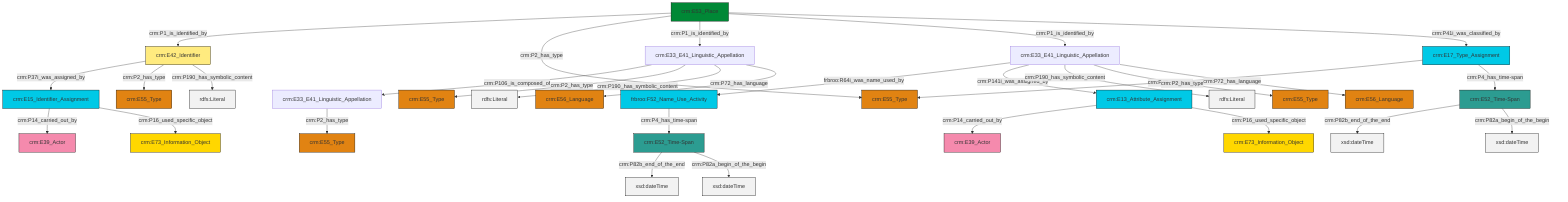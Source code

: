 graph TD
classDef Literal fill:#f2f2f2,stroke:#000000;
classDef CRM_Entity fill:#FFFFFF,stroke:#000000;
classDef Temporal_Entity fill:#00C9E6, stroke:#000000;
classDef Type fill:#E18312, stroke:#000000;
classDef Time-Span fill:#2C9C91, stroke:#000000;
classDef Appellation fill:#FFEB7F, stroke:#000000;
classDef Place fill:#008836, stroke:#000000;
classDef Persistent_Item fill:#B266B2, stroke:#000000;
classDef Conceptual_Object fill:#FFD700, stroke:#000000;
classDef Physical_Thing fill:#D2B48C, stroke:#000000;
classDef Actor fill:#f58aad, stroke:#000000;
classDef PC_Classes fill:#4ce600, stroke:#000000;
classDef Multi fill:#cccccc,stroke:#000000;

0["crm:E33_E41_Linguistic_Appellation"]:::Default -->|frbroo:R64i_was_name_used_by| 1["frbroo:F52_Name_Use_Activity"]:::Temporal_Entity
6["crm:E42_Identifier"]:::Appellation -->|crm:P37i_was_assigned_by| 7["crm:E15_Identifier_Assignment"]:::Temporal_Entity
8["crm:E33_E41_Linguistic_Appellation"]:::Default -->|crm:P106_is_composed_of| 9["crm:E33_E41_Linguistic_Appellation"]:::Default
11["crm:E52_Time-Span"]:::Time-Span -->|crm:P82b_end_of_the_end| 16[xsd:dateTime]:::Literal
21["crm:E53_Place"]:::Place -->|crm:P1_is_identified_by| 6["crm:E42_Identifier"]:::Appellation
4["crm:E17_Type_Assignment"]:::Temporal_Entity -->|crm:P42_assigned| 24["crm:E55_Type"]:::Type
8["crm:E33_E41_Linguistic_Appellation"]:::Default -->|crm:P2_has_type| 17["crm:E55_Type"]:::Type
0["crm:E33_E41_Linguistic_Appellation"]:::Default -->|crm:P141i_was_assigned_by| 19["crm:E13_Attribute_Assignment"]:::Temporal_Entity
21["crm:E53_Place"]:::Place -->|crm:P2_has_type| 24["crm:E55_Type"]:::Type
0["crm:E33_E41_Linguistic_Appellation"]:::Default -->|crm:P190_has_symbolic_content| 28[rdfs:Literal]:::Literal
0["crm:E33_E41_Linguistic_Appellation"]:::Default -->|crm:P2_has_type| 2["crm:E55_Type"]:::Type
29["crm:E52_Time-Span"]:::Time-Span -->|crm:P82b_end_of_the_end| 30[xsd:dateTime]:::Literal
19["crm:E13_Attribute_Assignment"]:::Temporal_Entity -->|crm:P14_carried_out_by| 31["crm:E39_Actor"]:::Actor
1["frbroo:F52_Name_Use_Activity"]:::Temporal_Entity -->|crm:P4_has_time-span| 29["crm:E52_Time-Span"]:::Time-Span
7["crm:E15_Identifier_Assignment"]:::Temporal_Entity -->|crm:P14_carried_out_by| 35["crm:E39_Actor"]:::Actor
21["crm:E53_Place"]:::Place -->|crm:P1_is_identified_by| 8["crm:E33_E41_Linguistic_Appellation"]:::Default
8["crm:E33_E41_Linguistic_Appellation"]:::Default -->|crm:P190_has_symbolic_content| 39[rdfs:Literal]:::Literal
11["crm:E52_Time-Span"]:::Time-Span -->|crm:P82a_begin_of_the_begin| 40[xsd:dateTime]:::Literal
8["crm:E33_E41_Linguistic_Appellation"]:::Default -->|crm:P72_has_language| 41["crm:E56_Language"]:::Type
19["crm:E13_Attribute_Assignment"]:::Temporal_Entity -->|crm:P16_used_specific_object| 33["crm:E73_Information_Object"]:::Conceptual_Object
4["crm:E17_Type_Assignment"]:::Temporal_Entity -->|crm:P4_has_time-span| 11["crm:E52_Time-Span"]:::Time-Span
9["crm:E33_E41_Linguistic_Appellation"]:::Default -->|crm:P2_has_type| 25["crm:E55_Type"]:::Type
21["crm:E53_Place"]:::Place -->|crm:P1_is_identified_by| 0["crm:E33_E41_Linguistic_Appellation"]:::Default
0["crm:E33_E41_Linguistic_Appellation"]:::Default -->|crm:P72_has_language| 13["crm:E56_Language"]:::Type
6["crm:E42_Identifier"]:::Appellation -->|crm:P2_has_type| 49["crm:E55_Type"]:::Type
29["crm:E52_Time-Span"]:::Time-Span -->|crm:P82a_begin_of_the_begin| 51[xsd:dateTime]:::Literal
21["crm:E53_Place"]:::Place -->|crm:P41i_was_classified_by| 4["crm:E17_Type_Assignment"]:::Temporal_Entity
6["crm:E42_Identifier"]:::Appellation -->|crm:P190_has_symbolic_content| 52[rdfs:Literal]:::Literal
7["crm:E15_Identifier_Assignment"]:::Temporal_Entity -->|crm:P16_used_specific_object| 22["crm:E73_Information_Object"]:::Conceptual_Object